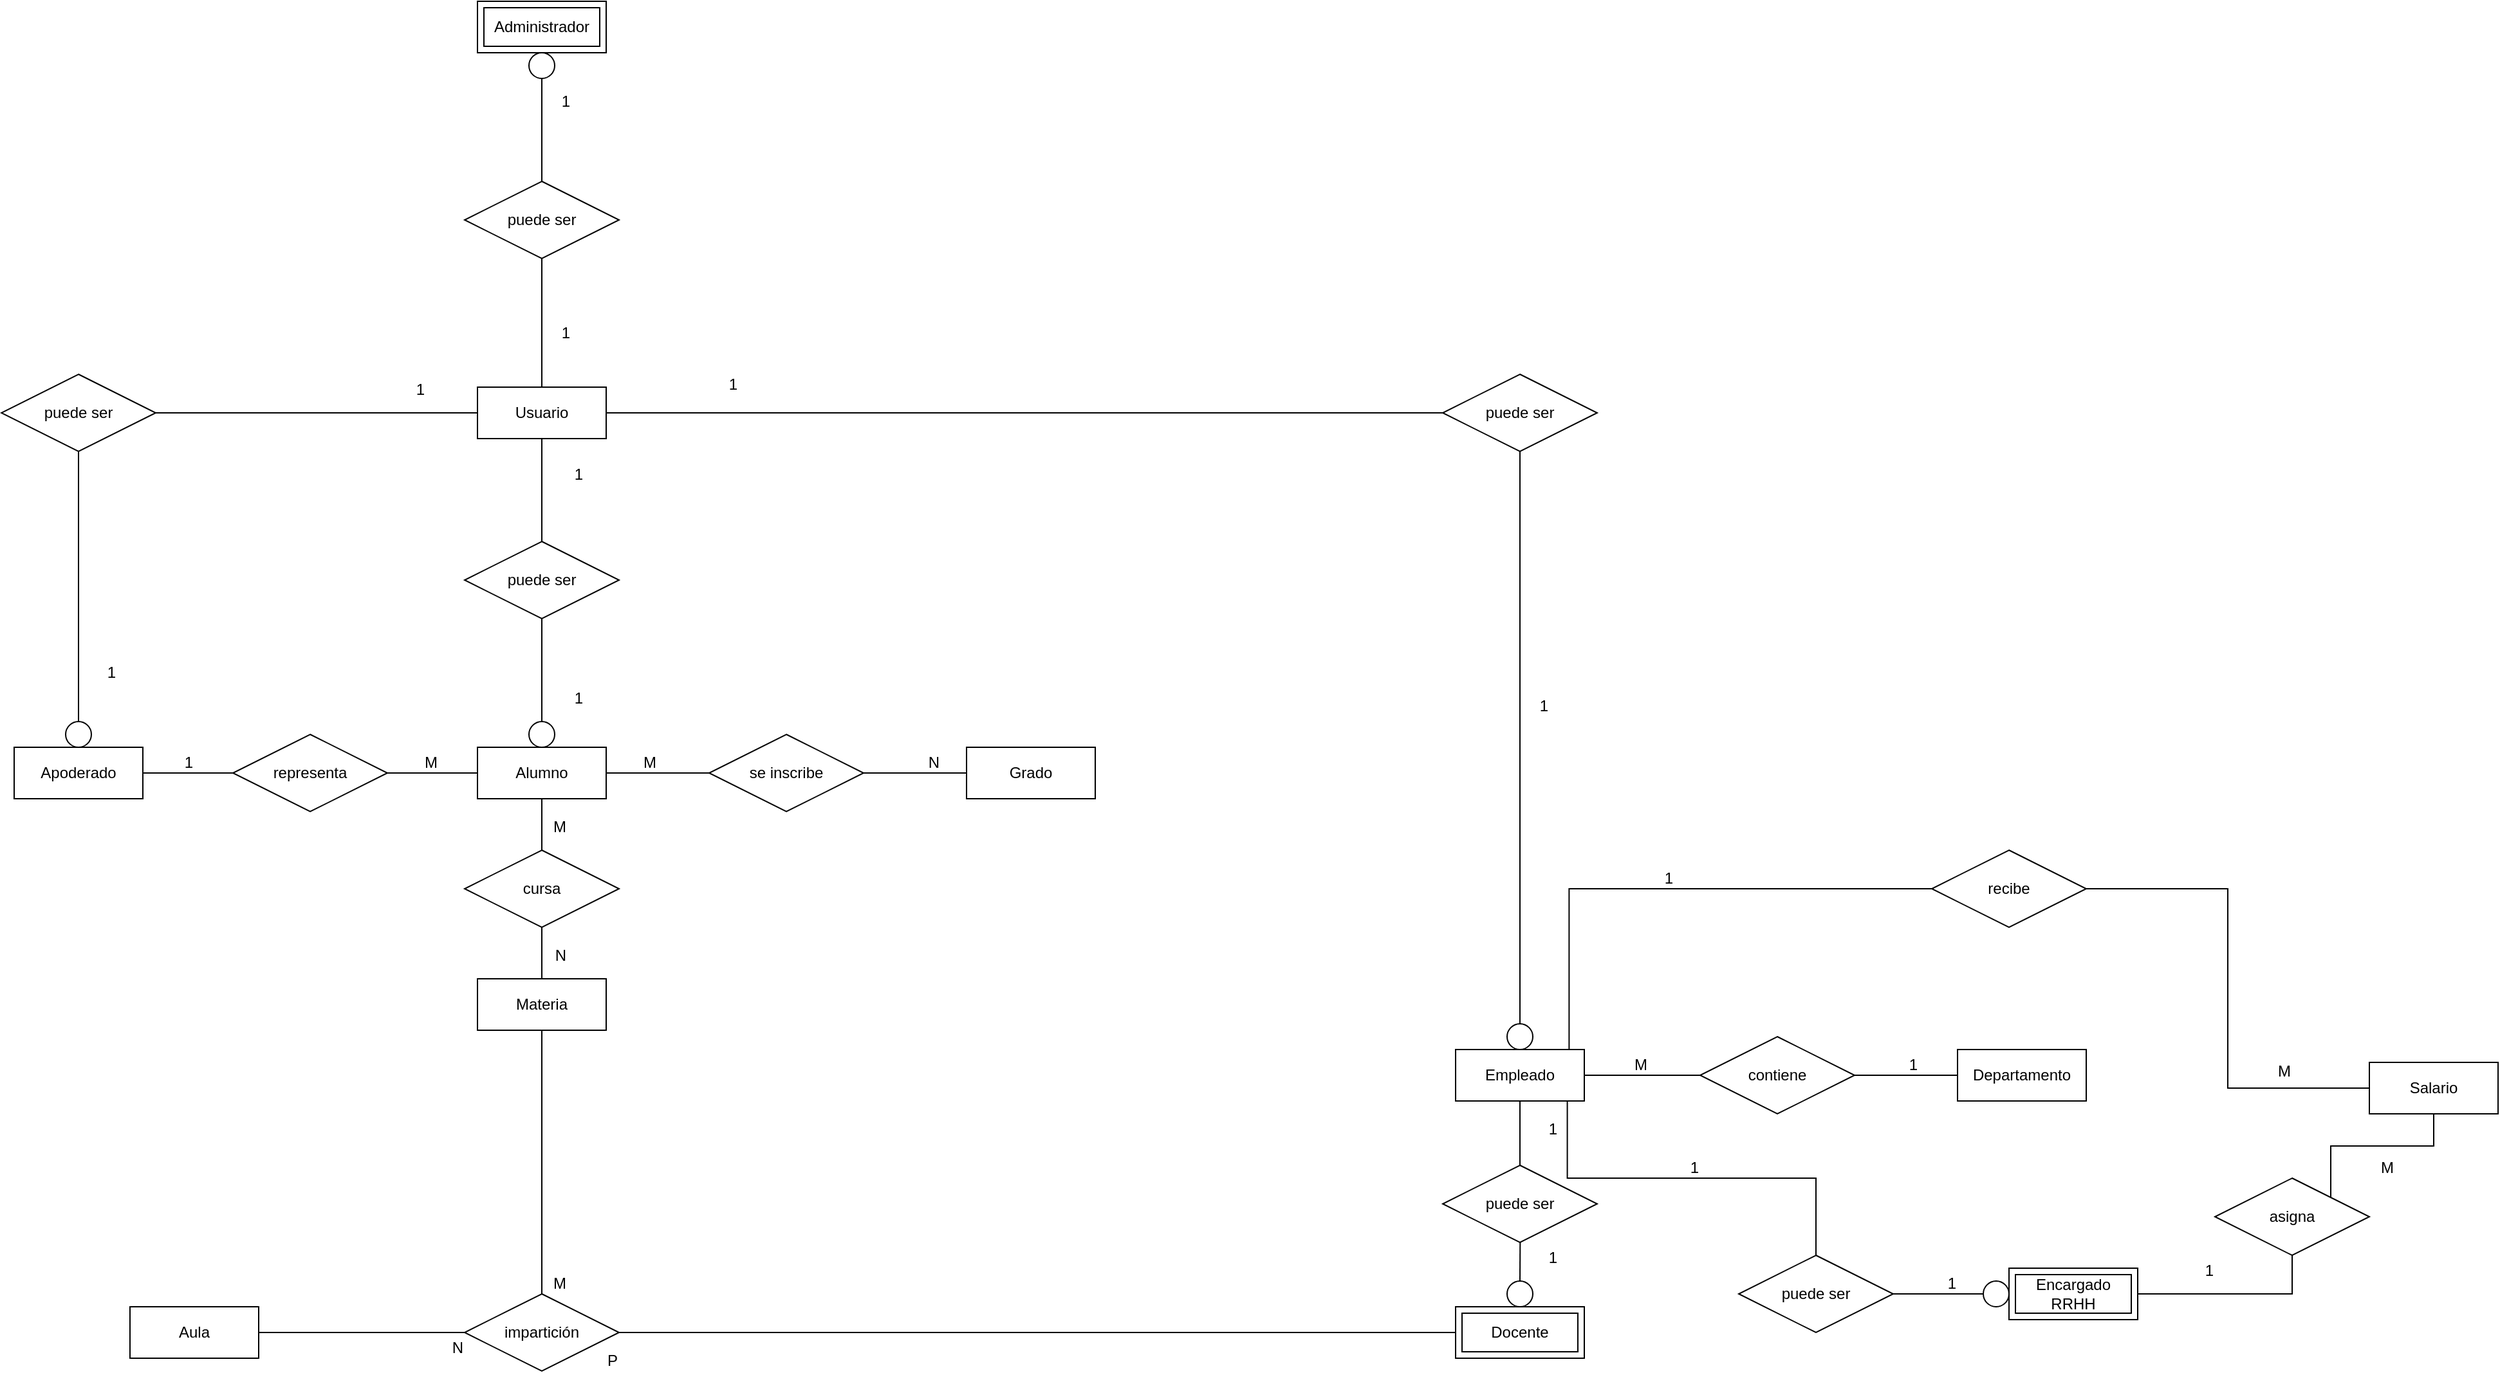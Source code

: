 <mxfile version="27.0.9">
  <diagram name="Page-1" id="SGplEZoTGfPOti-inH64">
    <mxGraphModel dx="2985" dy="2143" grid="1" gridSize="10" guides="1" tooltips="1" connect="1" arrows="1" fold="1" page="1" pageScale="1" pageWidth="850" pageHeight="1100" math="0" shadow="0">
      <root>
        <mxCell id="0" />
        <mxCell id="1" parent="0" />
        <mxCell id="xXUQsE-UQd9W8Y0wH6VF-1" value="Alumno" style="whiteSpace=wrap;html=1;align=center;" vertex="1" parent="1">
          <mxGeometry x="-20" y="200" width="100" height="40" as="geometry" />
        </mxCell>
        <mxCell id="xXUQsE-UQd9W8Y0wH6VF-4" value="Grado" style="whiteSpace=wrap;html=1;align=center;" vertex="1" parent="1">
          <mxGeometry x="360" y="200" width="100" height="40" as="geometry" />
        </mxCell>
        <mxCell id="xXUQsE-UQd9W8Y0wH6VF-5" value="se inscribe" style="shape=rhombus;perimeter=rhombusPerimeter;whiteSpace=wrap;html=1;align=center;" vertex="1" parent="1">
          <mxGeometry x="160" y="190" width="120" height="60" as="geometry" />
        </mxCell>
        <mxCell id="xXUQsE-UQd9W8Y0wH6VF-6" value="" style="endArrow=none;html=1;rounded=0;exitX=1;exitY=0.5;exitDx=0;exitDy=0;entryX=0;entryY=0.5;entryDx=0;entryDy=0;" edge="1" parent="1" source="xXUQsE-UQd9W8Y0wH6VF-1" target="xXUQsE-UQd9W8Y0wH6VF-5">
          <mxGeometry width="50" height="50" relative="1" as="geometry">
            <mxPoint x="90" y="370" as="sourcePoint" />
            <mxPoint x="140" y="320" as="targetPoint" />
          </mxGeometry>
        </mxCell>
        <mxCell id="xXUQsE-UQd9W8Y0wH6VF-7" value="" style="endArrow=none;html=1;rounded=0;exitX=1;exitY=0.5;exitDx=0;exitDy=0;entryX=0;entryY=0.5;entryDx=0;entryDy=0;" edge="1" parent="1" source="xXUQsE-UQd9W8Y0wH6VF-5" target="xXUQsE-UQd9W8Y0wH6VF-4">
          <mxGeometry width="50" height="50" relative="1" as="geometry">
            <mxPoint x="310" y="240" as="sourcePoint" />
            <mxPoint x="390" y="240" as="targetPoint" />
          </mxGeometry>
        </mxCell>
        <mxCell id="xXUQsE-UQd9W8Y0wH6VF-10" value="N" style="resizable=0;html=1;whiteSpace=wrap;align=right;verticalAlign=bottom;" connectable="0" vertex="1" parent="1">
          <mxGeometry x="340" y="220" as="geometry" />
        </mxCell>
        <mxCell id="xXUQsE-UQd9W8Y0wH6VF-12" value="M" style="resizable=0;html=1;whiteSpace=wrap;align=right;verticalAlign=bottom;" connectable="0" vertex="1" parent="1">
          <mxGeometry x="120" y="220" as="geometry" />
        </mxCell>
        <mxCell id="xXUQsE-UQd9W8Y0wH6VF-13" value="Materia" style="whiteSpace=wrap;html=1;align=center;" vertex="1" parent="1">
          <mxGeometry x="-20" y="380" width="100" height="40" as="geometry" />
        </mxCell>
        <mxCell id="xXUQsE-UQd9W8Y0wH6VF-14" value="cursa" style="shape=rhombus;perimeter=rhombusPerimeter;whiteSpace=wrap;html=1;align=center;" vertex="1" parent="1">
          <mxGeometry x="-30" y="280" width="120" height="60" as="geometry" />
        </mxCell>
        <mxCell id="xXUQsE-UQd9W8Y0wH6VF-15" value="" style="endArrow=none;html=1;rounded=0;exitX=0.5;exitY=1;exitDx=0;exitDy=0;entryX=0.5;entryY=0;entryDx=0;entryDy=0;" edge="1" parent="1" source="xXUQsE-UQd9W8Y0wH6VF-1" target="xXUQsE-UQd9W8Y0wH6VF-14">
          <mxGeometry width="50" height="50" relative="1" as="geometry">
            <mxPoint x="230" y="320" as="sourcePoint" />
            <mxPoint x="310" y="320" as="targetPoint" />
          </mxGeometry>
        </mxCell>
        <mxCell id="xXUQsE-UQd9W8Y0wH6VF-16" value="" style="endArrow=none;html=1;rounded=0;exitX=0.5;exitY=1;exitDx=0;exitDy=0;entryX=0.5;entryY=0;entryDx=0;entryDy=0;" edge="1" parent="1" source="xXUQsE-UQd9W8Y0wH6VF-14" target="xXUQsE-UQd9W8Y0wH6VF-13">
          <mxGeometry width="50" height="50" relative="1" as="geometry">
            <mxPoint x="70" y="340" as="sourcePoint" />
            <mxPoint x="70" y="380" as="targetPoint" />
          </mxGeometry>
        </mxCell>
        <mxCell id="xXUQsE-UQd9W8Y0wH6VF-17" value="M" style="resizable=0;html=1;whiteSpace=wrap;align=right;verticalAlign=bottom;" connectable="0" vertex="1" parent="1">
          <mxGeometry x="50" y="270" as="geometry" />
        </mxCell>
        <mxCell id="xXUQsE-UQd9W8Y0wH6VF-18" value="N" style="resizable=0;html=1;whiteSpace=wrap;align=right;verticalAlign=bottom;" connectable="0" vertex="1" parent="1">
          <mxGeometry x="50" y="370" as="geometry" />
        </mxCell>
        <mxCell id="xXUQsE-UQd9W8Y0wH6VF-19" value="Apoderado" style="whiteSpace=wrap;html=1;align=center;" vertex="1" parent="1">
          <mxGeometry x="-380" y="200" width="100" height="40" as="geometry" />
        </mxCell>
        <mxCell id="xXUQsE-UQd9W8Y0wH6VF-20" value="representa" style="shape=rhombus;perimeter=rhombusPerimeter;whiteSpace=wrap;html=1;align=center;" vertex="1" parent="1">
          <mxGeometry x="-210" y="190" width="120" height="60" as="geometry" />
        </mxCell>
        <mxCell id="xXUQsE-UQd9W8Y0wH6VF-21" value="" style="endArrow=none;html=1;rounded=0;exitX=1;exitY=0.5;exitDx=0;exitDy=0;entryX=0;entryY=0.5;entryDx=0;entryDy=0;" edge="1" parent="1" source="xXUQsE-UQd9W8Y0wH6VF-19" target="xXUQsE-UQd9W8Y0wH6VF-20">
          <mxGeometry width="50" height="50" relative="1" as="geometry">
            <mxPoint x="-310" y="280" as="sourcePoint" />
            <mxPoint x="-310" y="320" as="targetPoint" />
          </mxGeometry>
        </mxCell>
        <mxCell id="xXUQsE-UQd9W8Y0wH6VF-22" value="" style="endArrow=none;html=1;rounded=0;exitX=1;exitY=0.5;exitDx=0;exitDy=0;entryX=0;entryY=0.5;entryDx=0;entryDy=0;" edge="1" parent="1" source="xXUQsE-UQd9W8Y0wH6VF-20" target="xXUQsE-UQd9W8Y0wH6VF-1">
          <mxGeometry width="50" height="50" relative="1" as="geometry">
            <mxPoint x="-50" y="240" as="sourcePoint" />
            <mxPoint x="20" y="240" as="targetPoint" />
          </mxGeometry>
        </mxCell>
        <mxCell id="xXUQsE-UQd9W8Y0wH6VF-23" value="1" style="resizable=0;html=1;whiteSpace=wrap;align=right;verticalAlign=bottom;" connectable="0" vertex="1" parent="1">
          <mxGeometry x="-240" y="220" as="geometry" />
        </mxCell>
        <mxCell id="xXUQsE-UQd9W8Y0wH6VF-24" value="M" style="resizable=0;html=1;whiteSpace=wrap;align=right;verticalAlign=bottom;" connectable="0" vertex="1" parent="1">
          <mxGeometry x="-50" y="220" as="geometry" />
        </mxCell>
        <mxCell id="xXUQsE-UQd9W8Y0wH6VF-25" value="Empleado" style="whiteSpace=wrap;html=1;align=center;" vertex="1" parent="1">
          <mxGeometry x="740" y="435" width="100" height="40" as="geometry" />
        </mxCell>
        <mxCell id="xXUQsE-UQd9W8Y0wH6VF-26" value="contiene" style="shape=rhombus;perimeter=rhombusPerimeter;whiteSpace=wrap;html=1;align=center;" vertex="1" parent="1">
          <mxGeometry x="930" y="425" width="120" height="60" as="geometry" />
        </mxCell>
        <mxCell id="xXUQsE-UQd9W8Y0wH6VF-27" value="Departamento" style="whiteSpace=wrap;html=1;align=center;" vertex="1" parent="1">
          <mxGeometry x="1130" y="435" width="100" height="40" as="geometry" />
        </mxCell>
        <mxCell id="xXUQsE-UQd9W8Y0wH6VF-28" value="" style="endArrow=none;html=1;rounded=0;exitX=1;exitY=0.5;exitDx=0;exitDy=0;entryX=0;entryY=0.5;entryDx=0;entryDy=0;" edge="1" parent="1" source="xXUQsE-UQd9W8Y0wH6VF-25" target="xXUQsE-UQd9W8Y0wH6VF-26">
          <mxGeometry width="50" height="50" relative="1" as="geometry">
            <mxPoint x="880" y="465" as="sourcePoint" />
            <mxPoint x="960" y="465" as="targetPoint" />
          </mxGeometry>
        </mxCell>
        <mxCell id="xXUQsE-UQd9W8Y0wH6VF-29" value="" style="endArrow=none;html=1;rounded=0;exitX=1;exitY=0.5;exitDx=0;exitDy=0;entryX=0;entryY=0.5;entryDx=0;entryDy=0;" edge="1" parent="1" source="xXUQsE-UQd9W8Y0wH6VF-26" target="xXUQsE-UQd9W8Y0wH6VF-27">
          <mxGeometry width="50" height="50" relative="1" as="geometry">
            <mxPoint x="1110" y="455" as="sourcePoint" />
            <mxPoint x="1130" y="425" as="targetPoint" />
          </mxGeometry>
        </mxCell>
        <mxCell id="xXUQsE-UQd9W8Y0wH6VF-30" value="1" style="resizable=0;html=1;whiteSpace=wrap;align=right;verticalAlign=bottom;" connectable="0" vertex="1" parent="1">
          <mxGeometry x="1100" y="455" as="geometry" />
        </mxCell>
        <mxCell id="xXUQsE-UQd9W8Y0wH6VF-31" value="M" style="resizable=0;html=1;whiteSpace=wrap;align=right;verticalAlign=bottom;" connectable="0" vertex="1" parent="1">
          <mxGeometry x="890" y="455" as="geometry" />
        </mxCell>
        <mxCell id="xXUQsE-UQd9W8Y0wH6VF-32" value="Docente" style="shape=ext;margin=3;double=1;whiteSpace=wrap;html=1;align=center;" vertex="1" parent="1">
          <mxGeometry x="740" y="635" width="100" height="40" as="geometry" />
        </mxCell>
        <mxCell id="xXUQsE-UQd9W8Y0wH6VF-33" value="puede ser" style="shape=rhombus;perimeter=rhombusPerimeter;whiteSpace=wrap;html=1;align=center;" vertex="1" parent="1">
          <mxGeometry x="730" y="525" width="120" height="60" as="geometry" />
        </mxCell>
        <mxCell id="xXUQsE-UQd9W8Y0wH6VF-34" value="" style="ellipse;whiteSpace=wrap;html=1;aspect=fixed;" vertex="1" parent="1">
          <mxGeometry x="780" y="615" width="20" height="20" as="geometry" />
        </mxCell>
        <mxCell id="xXUQsE-UQd9W8Y0wH6VF-35" value="" style="endArrow=none;html=1;rounded=0;entryX=0.5;entryY=1;entryDx=0;entryDy=0;exitX=0.5;exitY=0;exitDx=0;exitDy=0;" edge="1" parent="1" source="xXUQsE-UQd9W8Y0wH6VF-34">
          <mxGeometry width="50" height="50" relative="1" as="geometry">
            <mxPoint x="789.85" y="605" as="sourcePoint" />
            <mxPoint x="790.16" y="585.0" as="targetPoint" />
          </mxGeometry>
        </mxCell>
        <mxCell id="xXUQsE-UQd9W8Y0wH6VF-36" value="" style="endArrow=none;html=1;rounded=0;exitX=0.5;exitY=1;exitDx=0;exitDy=0;entryX=0.5;entryY=0;entryDx=0;entryDy=0;" edge="1" parent="1" source="xXUQsE-UQd9W8Y0wH6VF-25" target="xXUQsE-UQd9W8Y0wH6VF-33">
          <mxGeometry width="50" height="50" relative="1" as="geometry">
            <mxPoint x="790" y="495" as="sourcePoint" />
            <mxPoint x="880" y="495" as="targetPoint" />
          </mxGeometry>
        </mxCell>
        <mxCell id="xXUQsE-UQd9W8Y0wH6VF-37" value="1" style="resizable=0;html=1;whiteSpace=wrap;align=right;verticalAlign=bottom;" connectable="0" vertex="1" parent="1">
          <mxGeometry x="820" y="505" as="geometry" />
        </mxCell>
        <mxCell id="xXUQsE-UQd9W8Y0wH6VF-38" value="1" style="resizable=0;html=1;whiteSpace=wrap;align=right;verticalAlign=bottom;" connectable="0" vertex="1" parent="1">
          <mxGeometry x="820" y="605" as="geometry" />
        </mxCell>
        <mxCell id="xXUQsE-UQd9W8Y0wH6VF-39" value="impartición" style="shape=rhombus;perimeter=rhombusPerimeter;whiteSpace=wrap;html=1;align=center;" vertex="1" parent="1">
          <mxGeometry x="-30" y="625" width="120" height="60" as="geometry" />
        </mxCell>
        <mxCell id="xXUQsE-UQd9W8Y0wH6VF-40" value="" style="endArrow=none;html=1;rounded=0;exitX=0;exitY=0.5;exitDx=0;exitDy=0;entryX=1;entryY=0.5;entryDx=0;entryDy=0;" edge="1" parent="1" source="xXUQsE-UQd9W8Y0wH6VF-32" target="xXUQsE-UQd9W8Y0wH6VF-39">
          <mxGeometry width="50" height="50" relative="1" as="geometry">
            <mxPoint x="540" y="660" as="sourcePoint" />
            <mxPoint x="110" y="650" as="targetPoint" />
          </mxGeometry>
        </mxCell>
        <mxCell id="xXUQsE-UQd9W8Y0wH6VF-42" value="" style="endArrow=none;html=1;rounded=0;exitX=0.5;exitY=1;exitDx=0;exitDy=0;entryX=0.5;entryY=0;entryDx=0;entryDy=0;" edge="1" parent="1" source="xXUQsE-UQd9W8Y0wH6VF-13" target="xXUQsE-UQd9W8Y0wH6VF-39">
          <mxGeometry width="50" height="50" relative="1" as="geometry">
            <mxPoint x="670" y="550" as="sourcePoint" />
            <mxPoint x="30" y="610" as="targetPoint" />
          </mxGeometry>
        </mxCell>
        <mxCell id="xXUQsE-UQd9W8Y0wH6VF-43" value="Aula" style="whiteSpace=wrap;html=1;align=center;" vertex="1" parent="1">
          <mxGeometry x="-290" y="635" width="100" height="40" as="geometry" />
        </mxCell>
        <mxCell id="xXUQsE-UQd9W8Y0wH6VF-44" value="" style="endArrow=none;html=1;rounded=0;exitX=0;exitY=0.5;exitDx=0;exitDy=0;entryX=1;entryY=0.5;entryDx=0;entryDy=0;" edge="1" parent="1" source="xXUQsE-UQd9W8Y0wH6VF-39" target="xXUQsE-UQd9W8Y0wH6VF-43">
          <mxGeometry width="50" height="50" relative="1" as="geometry">
            <mxPoint x="-90" y="620" as="sourcePoint" />
            <mxPoint x="-170" y="660" as="targetPoint" />
          </mxGeometry>
        </mxCell>
        <mxCell id="xXUQsE-UQd9W8Y0wH6VF-45" value="N" style="resizable=0;html=1;whiteSpace=wrap;align=right;verticalAlign=bottom;" connectable="0" vertex="1" parent="1">
          <mxGeometry x="-30" y="675" as="geometry" />
        </mxCell>
        <mxCell id="xXUQsE-UQd9W8Y0wH6VF-46" value="M" style="resizable=0;html=1;whiteSpace=wrap;align=right;verticalAlign=bottom;" connectable="0" vertex="1" parent="1">
          <mxGeometry x="50" y="625" as="geometry" />
        </mxCell>
        <mxCell id="xXUQsE-UQd9W8Y0wH6VF-47" value="P" style="resizable=0;html=1;whiteSpace=wrap;align=right;verticalAlign=bottom;" connectable="0" vertex="1" parent="1">
          <mxGeometry x="90" y="685" as="geometry" />
        </mxCell>
        <mxCell id="xXUQsE-UQd9W8Y0wH6VF-48" value="Usuario" style="whiteSpace=wrap;html=1;align=center;" vertex="1" parent="1">
          <mxGeometry x="-20" y="-80" width="100" height="40" as="geometry" />
        </mxCell>
        <mxCell id="xXUQsE-UQd9W8Y0wH6VF-49" value="puede ser" style="shape=rhombus;perimeter=rhombusPerimeter;whiteSpace=wrap;html=1;align=center;" vertex="1" parent="1">
          <mxGeometry x="-30" y="40" width="120" height="60" as="geometry" />
        </mxCell>
        <mxCell id="xXUQsE-UQd9W8Y0wH6VF-50" value="puede ser" style="shape=rhombus;perimeter=rhombusPerimeter;whiteSpace=wrap;html=1;align=center;" vertex="1" parent="1">
          <mxGeometry x="730" y="-90" width="120" height="60" as="geometry" />
        </mxCell>
        <mxCell id="xXUQsE-UQd9W8Y0wH6VF-51" value="puede ser" style="shape=rhombus;perimeter=rhombusPerimeter;whiteSpace=wrap;html=1;align=center;" vertex="1" parent="1">
          <mxGeometry x="-390" y="-90" width="120" height="60" as="geometry" />
        </mxCell>
        <mxCell id="xXUQsE-UQd9W8Y0wH6VF-52" value="" style="endArrow=none;html=1;rounded=0;exitX=0.5;exitY=1;exitDx=0;exitDy=0;entryX=0.5;entryY=0;entryDx=0;entryDy=0;" edge="1" parent="1" source="xXUQsE-UQd9W8Y0wH6VF-50" target="xXUQsE-UQd9W8Y0wH6VF-54">
          <mxGeometry width="50" height="50" relative="1" as="geometry">
            <mxPoint x="1430" y="260" as="sourcePoint" />
            <mxPoint x="800" y="360" as="targetPoint" />
          </mxGeometry>
        </mxCell>
        <mxCell id="xXUQsE-UQd9W8Y0wH6VF-53" value="" style="endArrow=none;html=1;rounded=0;exitX=0;exitY=0.5;exitDx=0;exitDy=0;entryX=1;entryY=0.5;entryDx=0;entryDy=0;" edge="1" parent="1" source="xXUQsE-UQd9W8Y0wH6VF-50" target="xXUQsE-UQd9W8Y0wH6VF-48">
          <mxGeometry width="50" height="50" relative="1" as="geometry">
            <mxPoint x="760" y="-10" as="sourcePoint" />
            <mxPoint x="110" y="-10" as="targetPoint" />
          </mxGeometry>
        </mxCell>
        <mxCell id="xXUQsE-UQd9W8Y0wH6VF-54" value="" style="ellipse;whiteSpace=wrap;html=1;aspect=fixed;" vertex="1" parent="1">
          <mxGeometry x="780" y="415" width="20" height="20" as="geometry" />
        </mxCell>
        <mxCell id="xXUQsE-UQd9W8Y0wH6VF-55" value="" style="ellipse;whiteSpace=wrap;html=1;aspect=fixed;" vertex="1" parent="1">
          <mxGeometry x="20" y="180" width="20" height="20" as="geometry" />
        </mxCell>
        <mxCell id="xXUQsE-UQd9W8Y0wH6VF-56" value="" style="ellipse;whiteSpace=wrap;html=1;aspect=fixed;" vertex="1" parent="1">
          <mxGeometry x="-340" y="180" width="20" height="20" as="geometry" />
        </mxCell>
        <mxCell id="xXUQsE-UQd9W8Y0wH6VF-58" value="" style="endArrow=none;html=1;rounded=0;exitX=0.5;exitY=1;exitDx=0;exitDy=0;entryX=0.5;entryY=0;entryDx=0;entryDy=0;" edge="1" parent="1" source="xXUQsE-UQd9W8Y0wH6VF-48" target="xXUQsE-UQd9W8Y0wH6VF-49">
          <mxGeometry width="50" height="50" relative="1" as="geometry">
            <mxPoint x="20" as="sourcePoint" />
            <mxPoint x="90" as="targetPoint" />
          </mxGeometry>
        </mxCell>
        <mxCell id="xXUQsE-UQd9W8Y0wH6VF-59" value="" style="endArrow=none;html=1;rounded=0;exitX=0.5;exitY=1;exitDx=0;exitDy=0;entryX=0.5;entryY=0;entryDx=0;entryDy=0;" edge="1" parent="1" source="xXUQsE-UQd9W8Y0wH6VF-49" target="xXUQsE-UQd9W8Y0wH6VF-55">
          <mxGeometry width="50" height="50" relative="1" as="geometry">
            <mxPoint x="30" y="140" as="sourcePoint" />
            <mxPoint x="100" y="140" as="targetPoint" />
          </mxGeometry>
        </mxCell>
        <mxCell id="xXUQsE-UQd9W8Y0wH6VF-60" value="" style="endArrow=none;html=1;rounded=0;exitX=1;exitY=0.5;exitDx=0;exitDy=0;entryX=0;entryY=0.5;entryDx=0;entryDy=0;" edge="1" parent="1" source="xXUQsE-UQd9W8Y0wH6VF-51" target="xXUQsE-UQd9W8Y0wH6VF-48">
          <mxGeometry width="50" height="50" relative="1" as="geometry">
            <mxPoint x="-170" y="-70" as="sourcePoint" />
            <mxPoint x="-100" y="-70" as="targetPoint" />
          </mxGeometry>
        </mxCell>
        <mxCell id="xXUQsE-UQd9W8Y0wH6VF-61" value="" style="endArrow=none;html=1;rounded=0;exitX=0.5;exitY=0;exitDx=0;exitDy=0;entryX=0.5;entryY=1;entryDx=0;entryDy=0;" edge="1" parent="1" source="xXUQsE-UQd9W8Y0wH6VF-56" target="xXUQsE-UQd9W8Y0wH6VF-51">
          <mxGeometry width="50" height="50" relative="1" as="geometry">
            <mxPoint x="-340" y="50" as="sourcePoint" />
            <mxPoint x="-270" y="50" as="targetPoint" />
          </mxGeometry>
        </mxCell>
        <mxCell id="xXUQsE-UQd9W8Y0wH6VF-63" value="1" style="resizable=0;html=1;whiteSpace=wrap;align=right;verticalAlign=bottom;" connectable="0" vertex="1" parent="1">
          <mxGeometry x="-300" y="150" as="geometry" />
        </mxCell>
        <mxCell id="xXUQsE-UQd9W8Y0wH6VF-64" value="1" style="resizable=0;html=1;whiteSpace=wrap;align=right;verticalAlign=bottom;" connectable="0" vertex="1" parent="1">
          <mxGeometry x="-60" y="-70" as="geometry" />
        </mxCell>
        <mxCell id="xXUQsE-UQd9W8Y0wH6VF-66" value="1" style="resizable=0;html=1;whiteSpace=wrap;align=right;verticalAlign=bottom;" connectable="0" vertex="1" parent="1">
          <mxGeometry x="30" y="-40" as="geometry">
            <mxPoint x="33" y="36" as="offset" />
          </mxGeometry>
        </mxCell>
        <mxCell id="xXUQsE-UQd9W8Y0wH6VF-67" value="1" style="resizable=0;html=1;whiteSpace=wrap;align=right;verticalAlign=bottom;" connectable="0" vertex="1" parent="1">
          <mxGeometry x="30" y="134" as="geometry">
            <mxPoint x="33" y="36" as="offset" />
          </mxGeometry>
        </mxCell>
        <mxCell id="xXUQsE-UQd9W8Y0wH6VF-68" value="1" style="resizable=0;html=1;whiteSpace=wrap;align=right;verticalAlign=bottom;" connectable="0" vertex="1" parent="1">
          <mxGeometry x="150" y="-110" as="geometry">
            <mxPoint x="33" y="36" as="offset" />
          </mxGeometry>
        </mxCell>
        <mxCell id="xXUQsE-UQd9W8Y0wH6VF-69" value="1" style="resizable=0;html=1;whiteSpace=wrap;align=right;verticalAlign=bottom;" connectable="0" vertex="1" parent="1">
          <mxGeometry x="780" y="140" as="geometry">
            <mxPoint x="33" y="36" as="offset" />
          </mxGeometry>
        </mxCell>
        <mxCell id="xXUQsE-UQd9W8Y0wH6VF-70" value="Administrador" style="shape=ext;margin=3;double=1;whiteSpace=wrap;html=1;align=center;" vertex="1" parent="1">
          <mxGeometry x="-20" y="-380" width="100" height="40" as="geometry" />
        </mxCell>
        <mxCell id="xXUQsE-UQd9W8Y0wH6VF-71" value="" style="endArrow=none;html=1;rounded=0;entryX=0.5;entryY=0;entryDx=0;entryDy=0;exitX=0.5;exitY=1;exitDx=0;exitDy=0;" edge="1" parent="1" source="xXUQsE-UQd9W8Y0wH6VF-74" target="xXUQsE-UQd9W8Y0wH6VF-48">
          <mxGeometry width="50" height="50" relative="1" as="geometry">
            <mxPoint x="-10" y="-180" as="sourcePoint" />
            <mxPoint x="30.0" y="-100" as="targetPoint" />
          </mxGeometry>
        </mxCell>
        <mxCell id="xXUQsE-UQd9W8Y0wH6VF-73" value="1" style="resizable=0;html=1;whiteSpace=wrap;align=right;verticalAlign=bottom;" connectable="0" vertex="1" parent="1">
          <mxGeometry x="20" y="-150" as="geometry">
            <mxPoint x="33" y="36" as="offset" />
          </mxGeometry>
        </mxCell>
        <mxCell id="xXUQsE-UQd9W8Y0wH6VF-74" value="puede ser" style="shape=rhombus;perimeter=rhombusPerimeter;whiteSpace=wrap;html=1;align=center;" vertex="1" parent="1">
          <mxGeometry x="-30" y="-240" width="120" height="60" as="geometry" />
        </mxCell>
        <mxCell id="xXUQsE-UQd9W8Y0wH6VF-75" value="" style="ellipse;whiteSpace=wrap;html=1;aspect=fixed;" vertex="1" parent="1">
          <mxGeometry x="20" y="-340" width="20" height="20" as="geometry" />
        </mxCell>
        <mxCell id="xXUQsE-UQd9W8Y0wH6VF-76" value="" style="endArrow=none;html=1;rounded=0;entryX=0.5;entryY=0;entryDx=0;entryDy=0;exitX=0.5;exitY=1;exitDx=0;exitDy=0;" edge="1" parent="1" source="xXUQsE-UQd9W8Y0wH6VF-75" target="xXUQsE-UQd9W8Y0wH6VF-74">
          <mxGeometry width="50" height="50" relative="1" as="geometry">
            <mxPoint x="20" y="-290" as="sourcePoint" />
            <mxPoint x="20" y="-190" as="targetPoint" />
          </mxGeometry>
        </mxCell>
        <mxCell id="xXUQsE-UQd9W8Y0wH6VF-77" value="1" style="resizable=0;html=1;whiteSpace=wrap;align=right;verticalAlign=bottom;" connectable="0" vertex="1" parent="1">
          <mxGeometry x="20" y="-330" as="geometry">
            <mxPoint x="33" y="36" as="offset" />
          </mxGeometry>
        </mxCell>
        <mxCell id="xXUQsE-UQd9W8Y0wH6VF-78" value="Salario" style="whiteSpace=wrap;html=1;align=center;" vertex="1" parent="1">
          <mxGeometry x="1450" y="445" width="100" height="40" as="geometry" />
        </mxCell>
        <mxCell id="xXUQsE-UQd9W8Y0wH6VF-79" value="Encargado RRHH" style="shape=ext;margin=3;double=1;whiteSpace=wrap;html=1;align=center;" vertex="1" parent="1">
          <mxGeometry x="1170" y="605" width="100" height="40" as="geometry" />
        </mxCell>
        <mxCell id="xXUQsE-UQd9W8Y0wH6VF-80" value="puede ser" style="shape=rhombus;perimeter=rhombusPerimeter;whiteSpace=wrap;html=1;align=center;" vertex="1" parent="1">
          <mxGeometry x="960" y="595" width="120" height="60" as="geometry" />
        </mxCell>
        <mxCell id="xXUQsE-UQd9W8Y0wH6VF-82" value="" style="endArrow=none;html=1;rounded=0;exitX=0.868;exitY=1.013;exitDx=0;exitDy=0;edgeStyle=orthogonalEdgeStyle;exitPerimeter=0;" edge="1" parent="1" source="xXUQsE-UQd9W8Y0wH6VF-25" target="xXUQsE-UQd9W8Y0wH6VF-80">
          <mxGeometry width="50" height="50" relative="1" as="geometry">
            <mxPoint x="880" y="590" as="sourcePoint" />
            <mxPoint x="930" y="540" as="targetPoint" />
          </mxGeometry>
        </mxCell>
        <mxCell id="xXUQsE-UQd9W8Y0wH6VF-83" value="" style="ellipse;whiteSpace=wrap;html=1;aspect=fixed;" vertex="1" parent="1">
          <mxGeometry x="1150" y="615" width="20" height="20" as="geometry" />
        </mxCell>
        <mxCell id="xXUQsE-UQd9W8Y0wH6VF-84" value="" style="endArrow=none;html=1;rounded=0;exitX=1;exitY=0.5;exitDx=0;exitDy=0;entryX=0;entryY=0.5;entryDx=0;entryDy=0;" edge="1" parent="1" source="xXUQsE-UQd9W8Y0wH6VF-80" target="xXUQsE-UQd9W8Y0wH6VF-83">
          <mxGeometry width="50" height="50" relative="1" as="geometry">
            <mxPoint x="1070" y="710" as="sourcePoint" />
            <mxPoint x="1120" y="660" as="targetPoint" />
          </mxGeometry>
        </mxCell>
        <mxCell id="xXUQsE-UQd9W8Y0wH6VF-85" value="1" style="resizable=0;html=1;whiteSpace=wrap;align=right;verticalAlign=bottom;" connectable="0" vertex="1" parent="1">
          <mxGeometry x="930" y="535" as="geometry" />
        </mxCell>
        <mxCell id="xXUQsE-UQd9W8Y0wH6VF-86" value="1" style="resizable=0;html=1;whiteSpace=wrap;align=right;verticalAlign=bottom;" connectable="0" vertex="1" parent="1">
          <mxGeometry x="1130" y="625" as="geometry" />
        </mxCell>
        <mxCell id="xXUQsE-UQd9W8Y0wH6VF-87" value="asigna" style="shape=rhombus;perimeter=rhombusPerimeter;whiteSpace=wrap;html=1;align=center;" vertex="1" parent="1">
          <mxGeometry x="1330" y="535" width="120" height="60" as="geometry" />
        </mxCell>
        <mxCell id="xXUQsE-UQd9W8Y0wH6VF-88" value="" style="endArrow=none;html=1;rounded=0;exitX=1;exitY=0.5;exitDx=0;exitDy=0;edgeStyle=orthogonalEdgeStyle;" edge="1" parent="1" source="xXUQsE-UQd9W8Y0wH6VF-79" target="xXUQsE-UQd9W8Y0wH6VF-87">
          <mxGeometry width="50" height="50" relative="1" as="geometry">
            <mxPoint x="1320" y="690" as="sourcePoint" />
            <mxPoint x="1370" y="640" as="targetPoint" />
          </mxGeometry>
        </mxCell>
        <mxCell id="xXUQsE-UQd9W8Y0wH6VF-89" value="" style="endArrow=none;html=1;rounded=0;exitX=1;exitY=0;exitDx=0;exitDy=0;entryX=0.5;entryY=1;entryDx=0;entryDy=0;edgeStyle=orthogonalEdgeStyle;" edge="1" parent="1" source="xXUQsE-UQd9W8Y0wH6VF-87" target="xXUQsE-UQd9W8Y0wH6VF-78">
          <mxGeometry width="50" height="50" relative="1" as="geometry">
            <mxPoint x="1450" y="575" as="sourcePoint" />
            <mxPoint x="1540" y="530" as="targetPoint" />
          </mxGeometry>
        </mxCell>
        <mxCell id="xXUQsE-UQd9W8Y0wH6VF-90" value="1" style="resizable=0;html=1;whiteSpace=wrap;align=right;verticalAlign=bottom;" connectable="0" vertex="1" parent="1">
          <mxGeometry x="1330" y="615" as="geometry" />
        </mxCell>
        <mxCell id="xXUQsE-UQd9W8Y0wH6VF-91" value="M" style="resizable=0;html=1;whiteSpace=wrap;align=right;verticalAlign=bottom;" connectable="0" vertex="1" parent="1">
          <mxGeometry x="1470" y="535" as="geometry" />
        </mxCell>
        <mxCell id="xXUQsE-UQd9W8Y0wH6VF-93" value="recibe" style="shape=rhombus;perimeter=rhombusPerimeter;whiteSpace=wrap;html=1;align=center;" vertex="1" parent="1">
          <mxGeometry x="1110" y="280" width="120" height="60" as="geometry" />
        </mxCell>
        <mxCell id="xXUQsE-UQd9W8Y0wH6VF-94" value="" style="endArrow=none;html=1;rounded=0;exitX=1;exitY=0.5;exitDx=0;exitDy=0;entryX=0;entryY=0.5;entryDx=0;entryDy=0;edgeStyle=orthogonalEdgeStyle;" edge="1" parent="1" source="xXUQsE-UQd9W8Y0wH6VF-93" target="xXUQsE-UQd9W8Y0wH6VF-78">
          <mxGeometry width="50" height="50" relative="1" as="geometry">
            <mxPoint x="1290" y="370" as="sourcePoint" />
            <mxPoint x="1340" y="320" as="targetPoint" />
          </mxGeometry>
        </mxCell>
        <mxCell id="xXUQsE-UQd9W8Y0wH6VF-96" value="" style="endArrow=none;html=1;rounded=0;exitX=0.882;exitY=0.002;exitDx=0;exitDy=0;entryX=0;entryY=0.5;entryDx=0;entryDy=0;edgeStyle=orthogonalEdgeStyle;exitPerimeter=0;" edge="1" parent="1" source="xXUQsE-UQd9W8Y0wH6VF-25" target="xXUQsE-UQd9W8Y0wH6VF-93">
          <mxGeometry width="50" height="50" relative="1" as="geometry">
            <mxPoint x="890" y="420" as="sourcePoint" />
            <mxPoint x="940" y="370" as="targetPoint" />
          </mxGeometry>
        </mxCell>
        <mxCell id="xXUQsE-UQd9W8Y0wH6VF-97" value="1" style="resizable=0;html=1;whiteSpace=wrap;align=right;verticalAlign=bottom;" connectable="0" vertex="1" parent="1">
          <mxGeometry x="910" y="310" as="geometry" />
        </mxCell>
        <mxCell id="xXUQsE-UQd9W8Y0wH6VF-98" value="M" style="resizable=0;html=1;whiteSpace=wrap;align=right;verticalAlign=bottom;" connectable="0" vertex="1" parent="1">
          <mxGeometry x="1390" y="460" as="geometry" />
        </mxCell>
      </root>
    </mxGraphModel>
  </diagram>
</mxfile>

